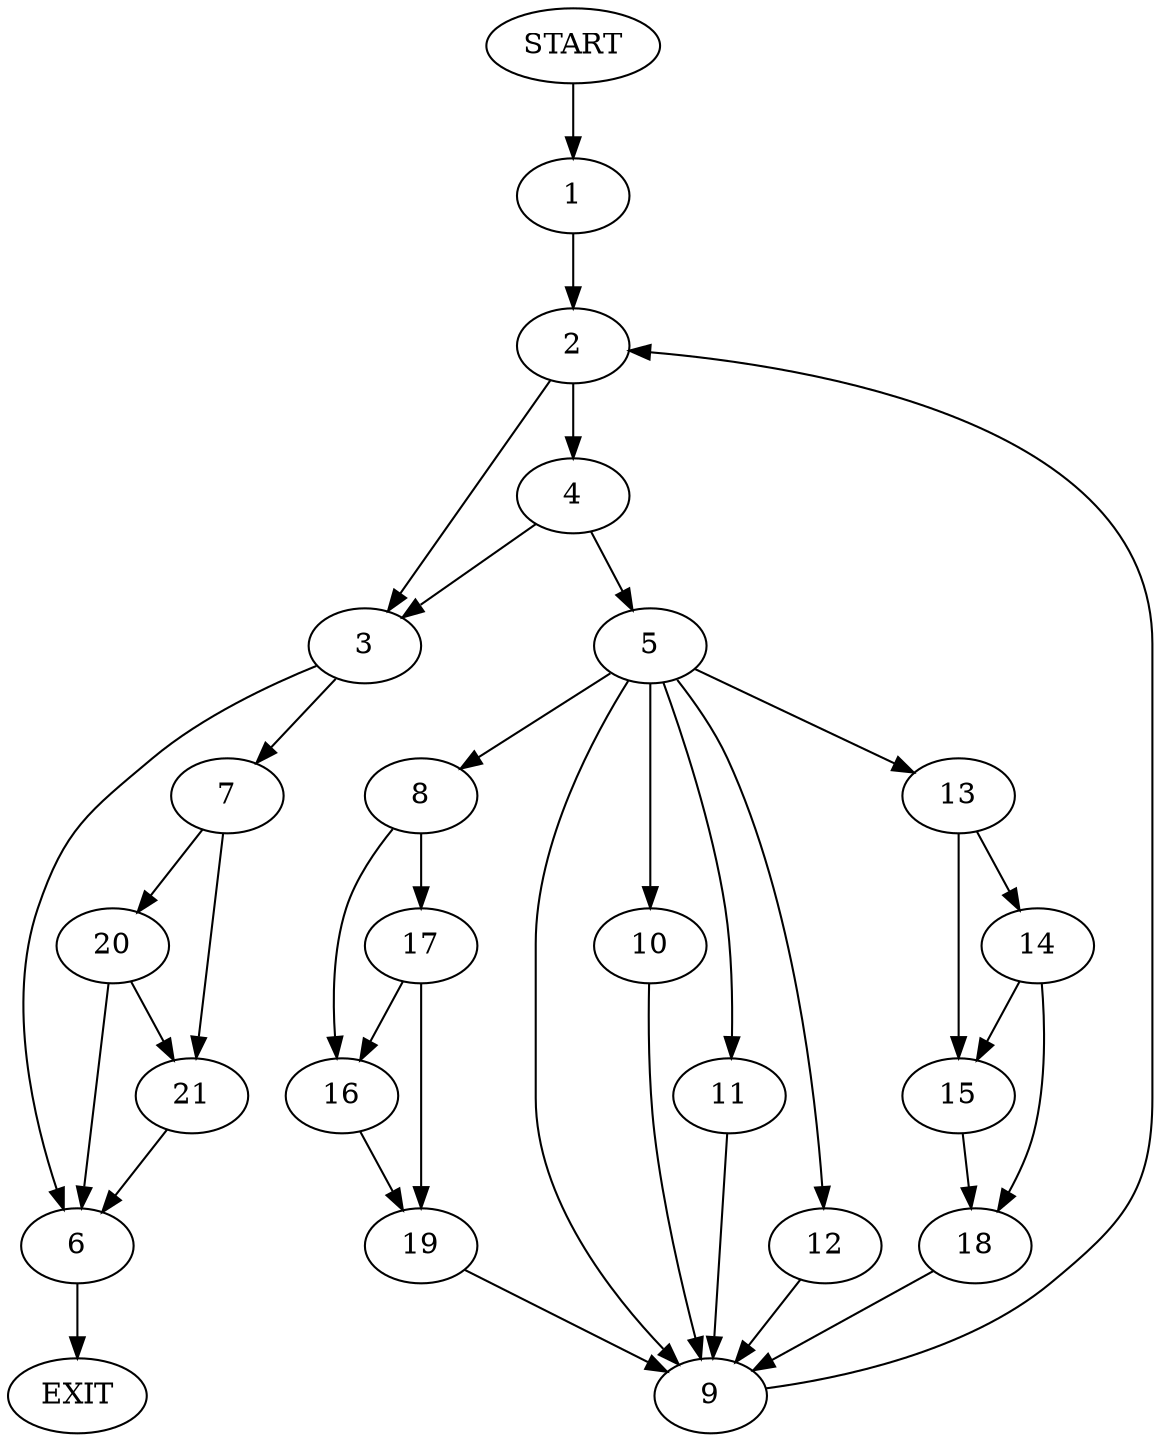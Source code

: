 digraph {
0 [label="START"]
22 [label="EXIT"]
0 -> 1
1 -> 2
2 -> 3
2 -> 4
4 -> 3
4 -> 5
3 -> 6
3 -> 7
5 -> 8
5 -> 9
5 -> 10
5 -> 11
5 -> 12
5 -> 13
10 -> 9
13 -> 14
13 -> 15
11 -> 9
8 -> 16
8 -> 17
12 -> 9
9 -> 2
14 -> 18
14 -> 15
15 -> 18
18 -> 9
17 -> 19
17 -> 16
16 -> 19
19 -> 9
7 -> 20
7 -> 21
6 -> 22
21 -> 6
20 -> 6
20 -> 21
}
